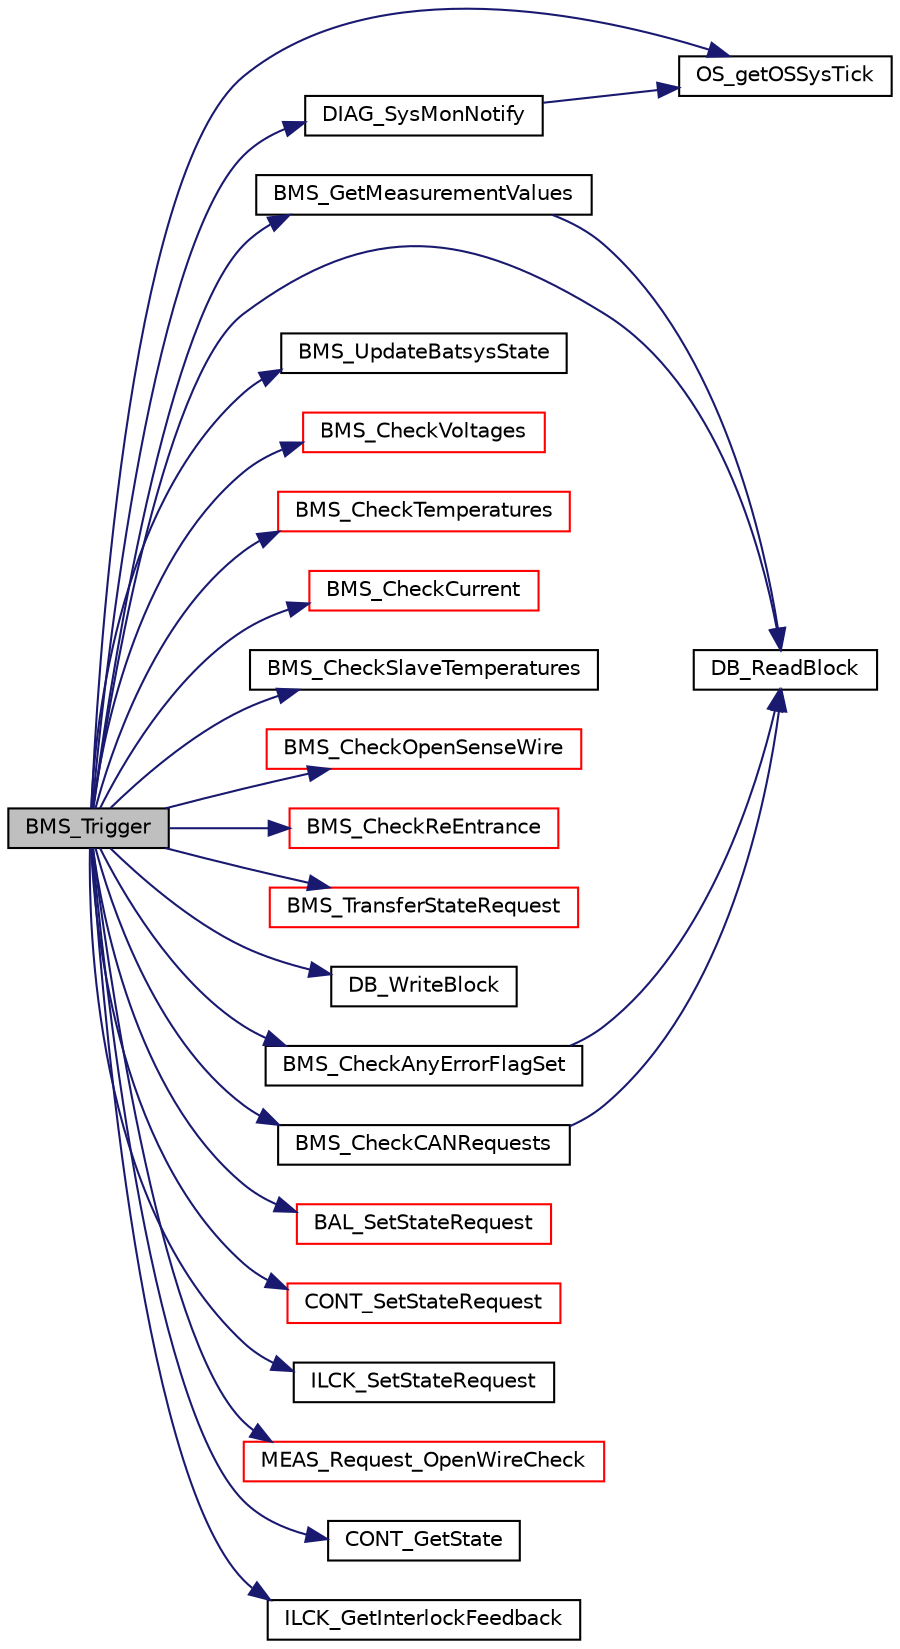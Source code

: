 digraph "BMS_Trigger"
{
  edge [fontname="Helvetica",fontsize="10",labelfontname="Helvetica",labelfontsize="10"];
  node [fontname="Helvetica",fontsize="10",shape=record];
  rankdir="LR";
  Node37 [label="BMS_Trigger",height=0.2,width=0.4,color="black", fillcolor="grey75", style="filled", fontcolor="black"];
  Node37 -> Node38 [color="midnightblue",fontsize="10",style="solid",fontname="Helvetica"];
  Node38 [label="OS_getOSSysTick",height=0.2,width=0.4,color="black", fillcolor="white", style="filled",URL="$os_8c.html#a4c29aeb605d624ed4979a48ebde8b7f3",tooltip="returns OS based system tick value. "];
  Node37 -> Node39 [color="midnightblue",fontsize="10",style="solid",fontname="Helvetica"];
  Node39 [label="DIAG_SysMonNotify",height=0.2,width=0.4,color="black", fillcolor="white", style="filled",URL="$diag_8c.html#a7970909aa22bb87427a96c694fbab0e4",tooltip="DIAG_SysMonNotify has to be called in every function using the system monitoring. ..."];
  Node39 -> Node38 [color="midnightblue",fontsize="10",style="solid",fontname="Helvetica"];
  Node37 -> Node40 [color="midnightblue",fontsize="10",style="solid",fontname="Helvetica"];
  Node40 [label="BMS_GetMeasurementValues",height=0.2,width=0.4,color="black", fillcolor="white", style="filled",URL="$bms_8c.html#a6be39f54ac7bccab7754c82fe9614517"];
  Node40 -> Node41 [color="midnightblue",fontsize="10",style="solid",fontname="Helvetica"];
  Node41 [label="DB_ReadBlock",height=0.2,width=0.4,color="black", fillcolor="white", style="filled",URL="$database_8c.html#a94356e609a13e483fa0c15465e154f34",tooltip="Reads a datablock in database by value. "];
  Node37 -> Node42 [color="midnightblue",fontsize="10",style="solid",fontname="Helvetica"];
  Node42 [label="BMS_UpdateBatsysState",height=0.2,width=0.4,color="black", fillcolor="white", style="filled",URL="$bms_8c.html#ae062648e06b6a64576493c929bdda501",tooltip="Updates battery system state variable depending on measured/recent current values. "];
  Node37 -> Node43 [color="midnightblue",fontsize="10",style="solid",fontname="Helvetica"];
  Node43 [label="BMS_CheckVoltages",height=0.2,width=0.4,color="red", fillcolor="white", style="filled",URL="$bms_8c.html#aa72909416e548055c772878fcc840f41",tooltip="checks the abidance by the safe operating area "];
  Node37 -> Node48 [color="midnightblue",fontsize="10",style="solid",fontname="Helvetica"];
  Node48 [label="BMS_CheckTemperatures",height=0.2,width=0.4,color="red", fillcolor="white", style="filled",URL="$bms_8c.html#a56066efe7af5b7bb9f088caf609acf91",tooltip="checks the abidance by the safe operating area "];
  Node37 -> Node50 [color="midnightblue",fontsize="10",style="solid",fontname="Helvetica"];
  Node50 [label="BMS_CheckCurrent",height=0.2,width=0.4,color="red", fillcolor="white", style="filled",URL="$bms_8c.html#a86ad335dbd339b3aa926f11f4996ea4d",tooltip="checks the abidance by the safe operating area "];
  Node37 -> Node52 [color="midnightblue",fontsize="10",style="solid",fontname="Helvetica"];
  Node52 [label="BMS_CheckSlaveTemperatures",height=0.2,width=0.4,color="black", fillcolor="white", style="filled",URL="$bms_8c.html#ac56ffbdd6a3969cb6f214e2fa7051f34",tooltip="FOR FUTURE COMPATIBILITY; DUMMY FUNCTION; DO NOT USE. "];
  Node37 -> Node53 [color="midnightblue",fontsize="10",style="solid",fontname="Helvetica"];
  Node53 [label="BMS_CheckOpenSenseWire",height=0.2,width=0.4,color="red", fillcolor="white", style="filled",URL="$bms_8c.html#aa61129e4110d3ee0e1d1227a53d37036",tooltip="Check for any open voltage sense wire. "];
  Node37 -> Node54 [color="midnightblue",fontsize="10",style="solid",fontname="Helvetica"];
  Node54 [label="BMS_CheckReEntrance",height=0.2,width=0.4,color="red", fillcolor="white", style="filled",URL="$bms_8c.html#ad5057f08e33ca2d5b01dba9ca55b113b",tooltip="re-entrance check of SYS state machine trigger function "];
  Node37 -> Node57 [color="midnightblue",fontsize="10",style="solid",fontname="Helvetica"];
  Node57 [label="BMS_TransferStateRequest",height=0.2,width=0.4,color="red", fillcolor="white", style="filled",URL="$bms_8c.html#adac85d9bf1b7fd02d1a0efbd2c222391",tooltip="transfers the current state request to the state machine. "];
  Node37 -> Node41 [color="midnightblue",fontsize="10",style="solid",fontname="Helvetica"];
  Node37 -> Node58 [color="midnightblue",fontsize="10",style="solid",fontname="Helvetica"];
  Node58 [label="DB_WriteBlock",height=0.2,width=0.4,color="black", fillcolor="white", style="filled",URL="$database_8c.html#ab4d337e13c53dbdab695980576d33fb0",tooltip="Stores a datablock in database. "];
  Node37 -> Node59 [color="midnightblue",fontsize="10",style="solid",fontname="Helvetica"];
  Node59 [label="BMS_CheckAnyErrorFlagSet",height=0.2,width=0.4,color="black", fillcolor="white", style="filled",URL="$bms_8c.html#a68ed3a2764fdf9c37992f06e54632b56",tooltip="Checks the error flags. "];
  Node59 -> Node41 [color="midnightblue",fontsize="10",style="solid",fontname="Helvetica"];
  Node37 -> Node60 [color="midnightblue",fontsize="10",style="solid",fontname="Helvetica"];
  Node60 [label="BMS_CheckCANRequests",height=0.2,width=0.4,color="black", fillcolor="white", style="filled",URL="$bms_8c.html#af72477ca6db619f4d132d0e33c314e31"];
  Node60 -> Node41 [color="midnightblue",fontsize="10",style="solid",fontname="Helvetica"];
  Node37 -> Node61 [color="midnightblue",fontsize="10",style="solid",fontname="Helvetica"];
  Node61 [label="BAL_SetStateRequest",height=0.2,width=0.4,color="red", fillcolor="white", style="filled",URL="$bal_8c.html#a1e9d7cabf5fbe4f033dc95ed554abd77",tooltip="sets the current state request of the state variable bal_state. "];
  Node37 -> Node63 [color="midnightblue",fontsize="10",style="solid",fontname="Helvetica"];
  Node63 [label="CONT_SetStateRequest",height=0.2,width=0.4,color="red", fillcolor="white", style="filled",URL="$contactor_8c.html#ada308aa02debcd131b6be7cfdff748c2",tooltip="Sets the current state request of the state variable cont_state. "];
  Node37 -> Node65 [color="midnightblue",fontsize="10",style="solid",fontname="Helvetica"];
  Node65 [label="ILCK_SetStateRequest",height=0.2,width=0.4,color="black", fillcolor="white", style="filled",URL="$interlock_8h.html#ab218c092199d1c3999262123352877fc",tooltip="sets the current state request of the state variable ilck_state. "];
  Node37 -> Node66 [color="midnightblue",fontsize="10",style="solid",fontname="Helvetica"];
  Node66 [label="MEAS_Request_OpenWireCheck",height=0.2,width=0.4,color="red", fillcolor="white", style="filled",URL="$meas_8c.html#a51294443d1e74b1c0ed485c589b60921",tooltip="Makes the request to the LTC state machine to perform open-wire check. "];
  Node37 -> Node69 [color="midnightblue",fontsize="10",style="solid",fontname="Helvetica"];
  Node69 [label="CONT_GetState",height=0.2,width=0.4,color="black", fillcolor="white", style="filled",URL="$contactor_8c.html#ae67a61c958356a5fd0bf3e1b4763aaa1",tooltip="Gets the current state. "];
  Node37 -> Node70 [color="midnightblue",fontsize="10",style="solid",fontname="Helvetica"];
  Node70 [label="ILCK_GetInterlockFeedback",height=0.2,width=0.4,color="black", fillcolor="white", style="filled",URL="$interlock_8h.html#adc35f46e21d1d77f5e4228c906e6590c",tooltip="Reads the feedback pin of the interlock and returns its current value (ILCK_SWITCH_OFF/ILCK_SWITCH_ON..."];
}
